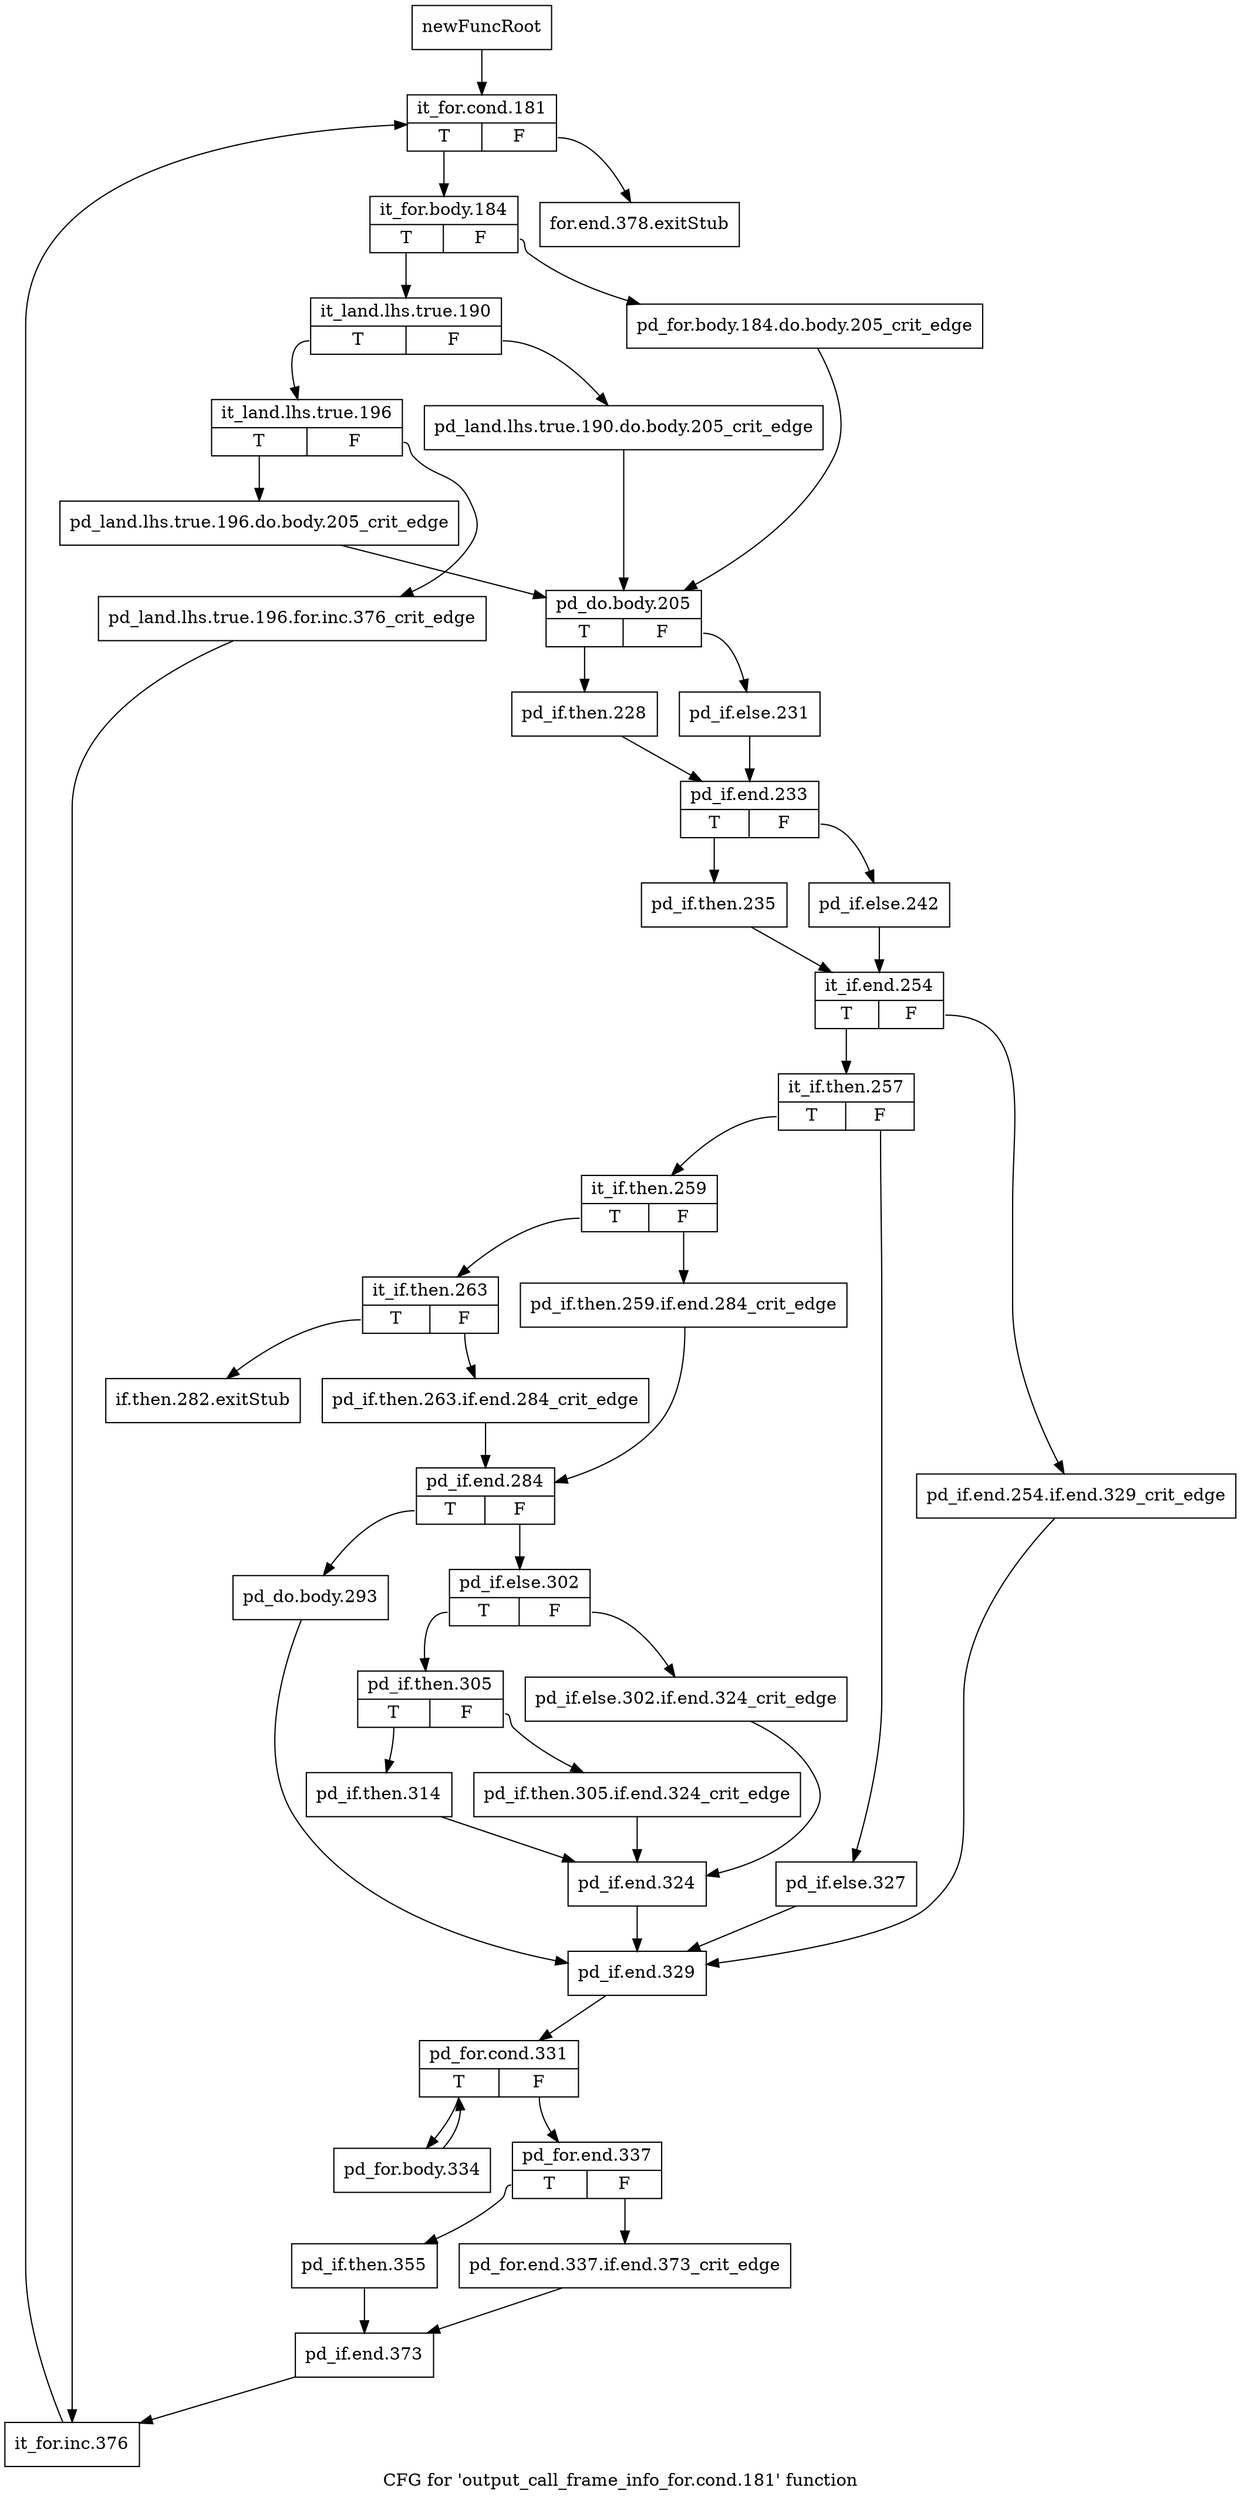 digraph "CFG for 'output_call_frame_info_for.cond.181' function" {
	label="CFG for 'output_call_frame_info_for.cond.181' function";

	Node0xab8a860 [shape=record,label="{newFuncRoot}"];
	Node0xab8a860 -> Node0xabb4940;
	Node0xabb48a0 [shape=record,label="{for.end.378.exitStub}"];
	Node0xabb48f0 [shape=record,label="{if.then.282.exitStub}"];
	Node0xabb4940 [shape=record,label="{it_for.cond.181|{<s0>T|<s1>F}}"];
	Node0xabb4940:s0 -> Node0xabb4990;
	Node0xabb4940:s1 -> Node0xabb48a0;
	Node0xabb4990 [shape=record,label="{it_for.body.184|{<s0>T|<s1>F}}"];
	Node0xabb4990:s0 -> Node0xabb4a30;
	Node0xabb4990:s1 -> Node0xabb49e0;
	Node0xabb49e0 [shape=record,label="{pd_for.body.184.do.body.205_crit_edge}"];
	Node0xabb49e0 -> Node0xabb4bc0;
	Node0xabb4a30 [shape=record,label="{it_land.lhs.true.190|{<s0>T|<s1>F}}"];
	Node0xabb4a30:s0 -> Node0xabb4ad0;
	Node0xabb4a30:s1 -> Node0xabb4a80;
	Node0xabb4a80 [shape=record,label="{pd_land.lhs.true.190.do.body.205_crit_edge}"];
	Node0xabb4a80 -> Node0xabb4bc0;
	Node0xabb4ad0 [shape=record,label="{it_land.lhs.true.196|{<s0>T|<s1>F}}"];
	Node0xabb4ad0:s0 -> Node0xabb4b70;
	Node0xabb4ad0:s1 -> Node0xabb4b20;
	Node0xabb4b20 [shape=record,label="{pd_land.lhs.true.196.for.inc.376_crit_edge}"];
	Node0xabb4b20 -> Node0xabb5480;
	Node0xabb4b70 [shape=record,label="{pd_land.lhs.true.196.do.body.205_crit_edge}"];
	Node0xabb4b70 -> Node0xabb4bc0;
	Node0xabb4bc0 [shape=record,label="{pd_do.body.205|{<s0>T|<s1>F}}"];
	Node0xabb4bc0:s0 -> Node0xabb4c60;
	Node0xabb4bc0:s1 -> Node0xabb4c10;
	Node0xabb4c10 [shape=record,label="{pd_if.else.231}"];
	Node0xabb4c10 -> Node0xabb4cb0;
	Node0xabb4c60 [shape=record,label="{pd_if.then.228}"];
	Node0xabb4c60 -> Node0xabb4cb0;
	Node0xabb4cb0 [shape=record,label="{pd_if.end.233|{<s0>T|<s1>F}}"];
	Node0xabb4cb0:s0 -> Node0xabb4d50;
	Node0xabb4cb0:s1 -> Node0xabb4d00;
	Node0xabb4d00 [shape=record,label="{pd_if.else.242}"];
	Node0xabb4d00 -> Node0xabb4da0;
	Node0xabb4d50 [shape=record,label="{pd_if.then.235}"];
	Node0xabb4d50 -> Node0xabb4da0;
	Node0xabb4da0 [shape=record,label="{it_if.end.254|{<s0>T|<s1>F}}"];
	Node0xabb4da0:s0 -> Node0xabb4e40;
	Node0xabb4da0:s1 -> Node0xabb4df0;
	Node0xabb4df0 [shape=record,label="{pd_if.end.254.if.end.329_crit_edge}"];
	Node0xabb4df0 -> Node0xabb52a0;
	Node0xabb4e40 [shape=record,label="{it_if.then.257|{<s0>T|<s1>F}}"];
	Node0xabb4e40:s0 -> Node0xabb4ee0;
	Node0xabb4e40:s1 -> Node0xabb4e90;
	Node0xabb4e90 [shape=record,label="{pd_if.else.327}"];
	Node0xabb4e90 -> Node0xabb52a0;
	Node0xabb4ee0 [shape=record,label="{it_if.then.259|{<s0>T|<s1>F}}"];
	Node0xabb4ee0:s0 -> Node0xabb4f80;
	Node0xabb4ee0:s1 -> Node0xabb4f30;
	Node0xabb4f30 [shape=record,label="{pd_if.then.259.if.end.284_crit_edge}"];
	Node0xabb4f30 -> Node0xabb5020;
	Node0xabb4f80 [shape=record,label="{it_if.then.263|{<s0>T|<s1>F}}"];
	Node0xabb4f80:s0 -> Node0xabb48f0;
	Node0xabb4f80:s1 -> Node0xabb4fd0;
	Node0xabb4fd0 [shape=record,label="{pd_if.then.263.if.end.284_crit_edge}"];
	Node0xabb4fd0 -> Node0xabb5020;
	Node0xabb5020 [shape=record,label="{pd_if.end.284|{<s0>T|<s1>F}}"];
	Node0xabb5020:s0 -> Node0xabb5250;
	Node0xabb5020:s1 -> Node0xabb5070;
	Node0xabb5070 [shape=record,label="{pd_if.else.302|{<s0>T|<s1>F}}"];
	Node0xabb5070:s0 -> Node0xabb5110;
	Node0xabb5070:s1 -> Node0xabb50c0;
	Node0xabb50c0 [shape=record,label="{pd_if.else.302.if.end.324_crit_edge}"];
	Node0xabb50c0 -> Node0xabb5200;
	Node0xabb5110 [shape=record,label="{pd_if.then.305|{<s0>T|<s1>F}}"];
	Node0xabb5110:s0 -> Node0xabb51b0;
	Node0xabb5110:s1 -> Node0xabb5160;
	Node0xabb5160 [shape=record,label="{pd_if.then.305.if.end.324_crit_edge}"];
	Node0xabb5160 -> Node0xabb5200;
	Node0xabb51b0 [shape=record,label="{pd_if.then.314}"];
	Node0xabb51b0 -> Node0xabb5200;
	Node0xabb5200 [shape=record,label="{pd_if.end.324}"];
	Node0xabb5200 -> Node0xabb52a0;
	Node0xabb5250 [shape=record,label="{pd_do.body.293}"];
	Node0xabb5250 -> Node0xabb52a0;
	Node0xabb52a0 [shape=record,label="{pd_if.end.329}"];
	Node0xabb52a0 -> Node0xabb52f0;
	Node0xabb52f0 [shape=record,label="{pd_for.cond.331|{<s0>T|<s1>F}}"];
	Node0xabb52f0:s0 -> Node0xabb54d0;
	Node0xabb52f0:s1 -> Node0xabb5340;
	Node0xabb5340 [shape=record,label="{pd_for.end.337|{<s0>T|<s1>F}}"];
	Node0xabb5340:s0 -> Node0xabb53e0;
	Node0xabb5340:s1 -> Node0xabb5390;
	Node0xabb5390 [shape=record,label="{pd_for.end.337.if.end.373_crit_edge}"];
	Node0xabb5390 -> Node0xabb5430;
	Node0xabb53e0 [shape=record,label="{pd_if.then.355}"];
	Node0xabb53e0 -> Node0xabb5430;
	Node0xabb5430 [shape=record,label="{pd_if.end.373}"];
	Node0xabb5430 -> Node0xabb5480;
	Node0xabb5480 [shape=record,label="{it_for.inc.376}"];
	Node0xabb5480 -> Node0xabb4940;
	Node0xabb54d0 [shape=record,label="{pd_for.body.334}"];
	Node0xabb54d0 -> Node0xabb52f0;
}
